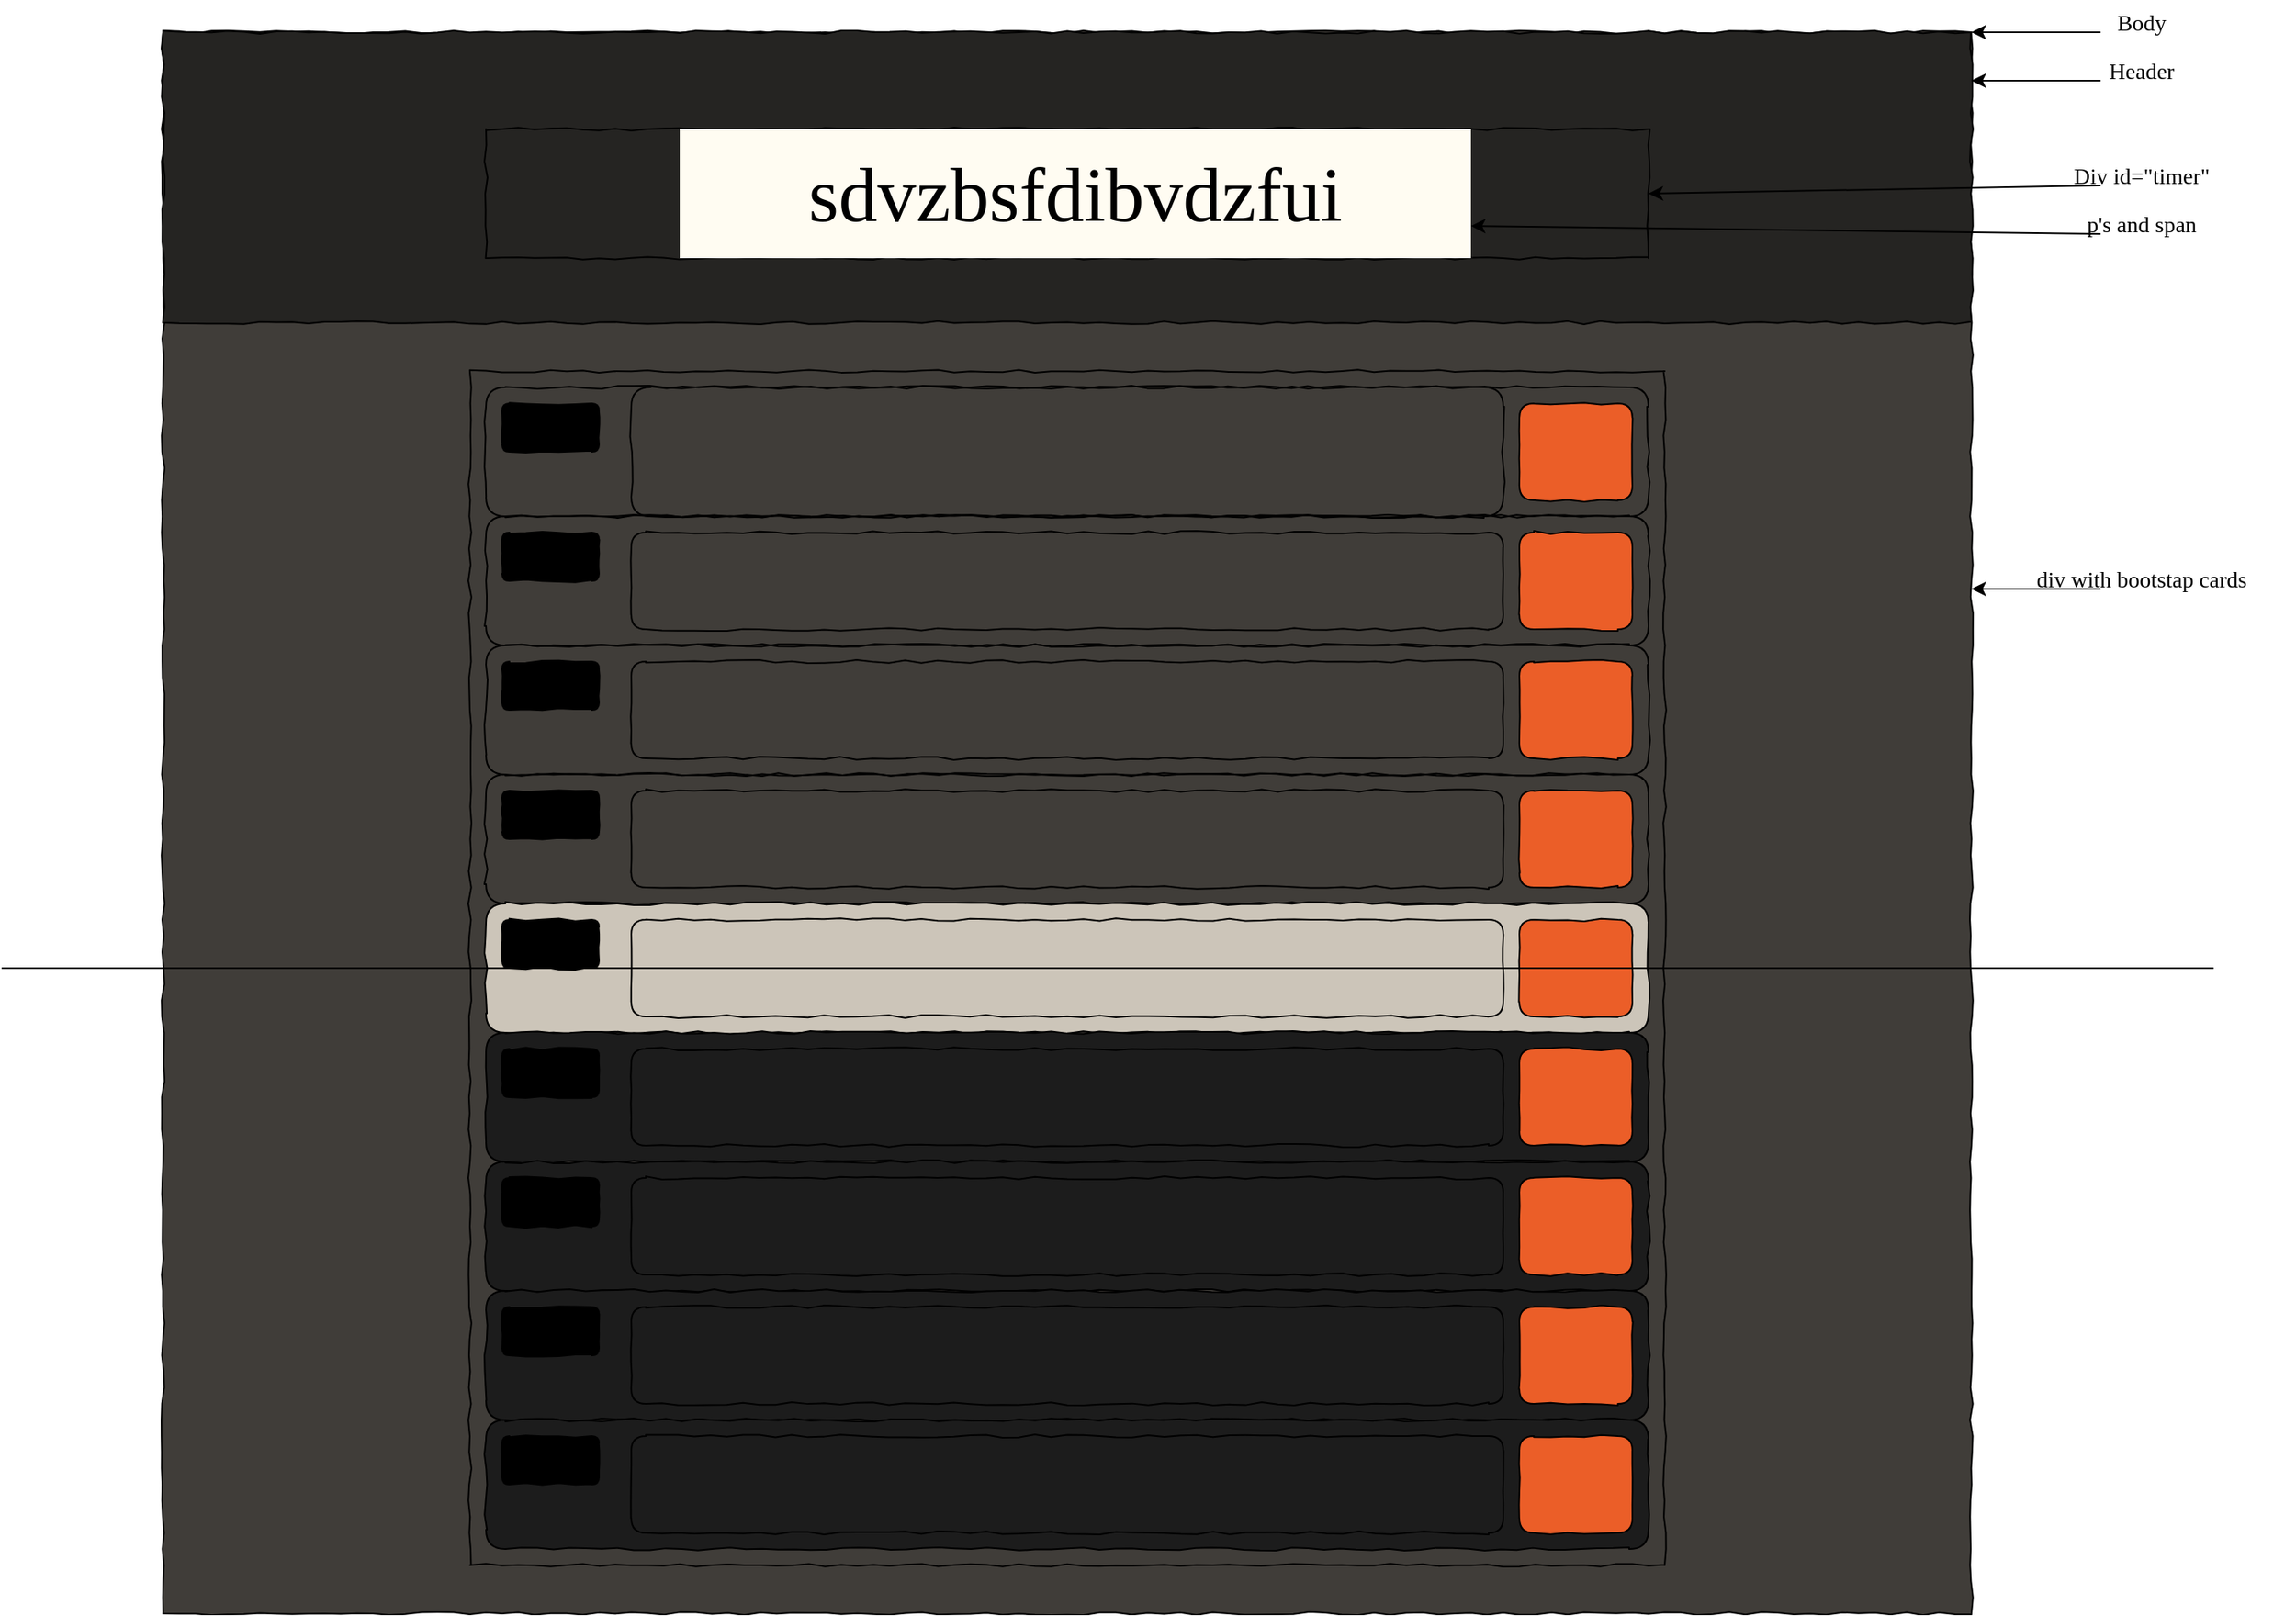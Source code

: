 <mxfile version="21.1.7" type="device">
  <diagram name="Page-1" id="03018318-947c-dd8e-b7a3-06fadd420f32">
    <mxGraphModel dx="2733" dy="1196" grid="1" gridSize="10" guides="1" tooltips="1" connect="1" arrows="1" fold="1" page="1" pageScale="1" pageWidth="1100" pageHeight="850" background="none" math="0" shadow="0">
      <root>
        <mxCell id="0" />
        <mxCell id="1" parent="0" />
        <mxCell id="677b7b8949515195-1" value="" style="whiteSpace=wrap;html=1;rounded=0;shadow=0;labelBackgroundColor=none;strokeColor=#000000;strokeWidth=1;fillColor=#403d39;fontFamily=Verdana;fontSize=12;fontColor=#000000;align=center;comic=1;" parent="1" vertex="1">
          <mxGeometry y="20" width="1120" height="980" as="geometry" />
        </mxCell>
        <mxCell id="4X58-Z-mhZ1VTJcCa72U-1" value="" style="rounded=0;whiteSpace=wrap;html=1;shadow=0;labelBackgroundColor=none;comic=1;strokeColor=default;strokeWidth=1;fontFamily=Verdana;fontSize=14;fontColor=#000000;fillColor=#252422;" vertex="1" parent="1">
          <mxGeometry y="20" width="1120" height="180" as="geometry" />
        </mxCell>
        <mxCell id="4X58-Z-mhZ1VTJcCa72U-2" value="" style="rounded=0;whiteSpace=wrap;html=1;shadow=0;labelBackgroundColor=none;comic=1;strokeColor=default;strokeWidth=1;fontFamily=Verdana;fontSize=14;fontColor=#000000;fillColor=none;" vertex="1" parent="1">
          <mxGeometry x="200" y="80" width="720" height="80" as="geometry" />
        </mxCell>
        <mxCell id="4X58-Z-mhZ1VTJcCa72U-4" value="" style="rounded=1;whiteSpace=wrap;html=1;shadow=0;labelBackgroundColor=none;comic=1;strokeColor=default;strokeWidth=1;fontFamily=Verdana;fontSize=14;fontColor=#000000;fillColor=none;" vertex="1" parent="1">
          <mxGeometry x="200" y="240" width="720" height="80" as="geometry" />
        </mxCell>
        <mxCell id="4X58-Z-mhZ1VTJcCa72U-5" value="" style="rounded=1;whiteSpace=wrap;html=1;shadow=0;labelBackgroundColor=none;comic=1;strokeColor=default;strokeWidth=1;fontFamily=Verdana;fontSize=14;fontColor=#000000;fillColor=none;" vertex="1" parent="1">
          <mxGeometry x="200" y="320" width="720" height="80" as="geometry" />
        </mxCell>
        <mxCell id="4X58-Z-mhZ1VTJcCa72U-6" value="" style="rounded=1;whiteSpace=wrap;html=1;shadow=0;labelBackgroundColor=none;comic=1;strokeColor=default;strokeWidth=1;fontFamily=Verdana;fontSize=14;fontColor=#000000;fillColor=none;" vertex="1" parent="1">
          <mxGeometry x="200" y="400" width="720" height="80" as="geometry" />
        </mxCell>
        <mxCell id="4X58-Z-mhZ1VTJcCa72U-7" value="" style="rounded=1;whiteSpace=wrap;html=1;shadow=0;labelBackgroundColor=none;comic=1;strokeColor=default;strokeWidth=1;fontFamily=Verdana;fontSize=14;fontColor=#000000;fillColor=none;" vertex="1" parent="1">
          <mxGeometry x="200" y="480" width="720" height="80" as="geometry" />
        </mxCell>
        <mxCell id="4X58-Z-mhZ1VTJcCa72U-8" value="" style="rounded=1;whiteSpace=wrap;html=1;shadow=0;labelBackgroundColor=none;comic=1;strokeColor=default;strokeWidth=1;fontFamily=Verdana;fontSize=14;fontColor=#000000;fillColor=#ccc5b9;" vertex="1" parent="1">
          <mxGeometry x="200" y="560" width="720" height="80" as="geometry" />
        </mxCell>
        <mxCell id="4X58-Z-mhZ1VTJcCa72U-9" value="" style="rounded=1;whiteSpace=wrap;html=1;shadow=0;labelBackgroundColor=none;comic=1;strokeColor=default;strokeWidth=1;fontFamily=Verdana;fontSize=14;fontColor=#000000;fillColor=#1c1c1c;" vertex="1" parent="1">
          <mxGeometry x="200" y="640" width="720" height="80" as="geometry" />
        </mxCell>
        <mxCell id="4X58-Z-mhZ1VTJcCa72U-10" value="" style="rounded=1;whiteSpace=wrap;html=1;shadow=0;labelBackgroundColor=none;comic=1;strokeColor=default;strokeWidth=1;fontFamily=Verdana;fontSize=14;fontColor=#000000;fillColor=#1c1c1c;" vertex="1" parent="1">
          <mxGeometry x="200" y="720" width="720" height="80" as="geometry" />
        </mxCell>
        <mxCell id="4X58-Z-mhZ1VTJcCa72U-11" value="" style="rounded=1;whiteSpace=wrap;html=1;shadow=0;labelBackgroundColor=none;comic=1;strokeColor=default;strokeWidth=1;fontFamily=Verdana;fontSize=14;fontColor=#000000;fillColor=#1c1c1c;" vertex="1" parent="1">
          <mxGeometry x="200" y="800" width="720" height="80" as="geometry" />
        </mxCell>
        <mxCell id="4X58-Z-mhZ1VTJcCa72U-12" value="" style="rounded=1;whiteSpace=wrap;html=1;shadow=0;labelBackgroundColor=none;comic=1;strokeColor=default;strokeWidth=1;fontFamily=Verdana;fontSize=14;fontColor=#000000;fillColor=#1c1c1c;" vertex="1" parent="1">
          <mxGeometry x="200" y="880" width="720" height="80" as="geometry" />
        </mxCell>
        <mxCell id="4X58-Z-mhZ1VTJcCa72U-16" value="" style="rounded=1;whiteSpace=wrap;html=1;shadow=0;labelBackgroundColor=none;comic=1;strokeColor=default;strokeWidth=1;fontFamily=Verdana;fontSize=14;fontColor=#000000;fillColor=#000000;" vertex="1" parent="1">
          <mxGeometry x="210" y="250" width="60" height="30" as="geometry" />
        </mxCell>
        <mxCell id="4X58-Z-mhZ1VTJcCa72U-17" value="" style="rounded=1;whiteSpace=wrap;html=1;shadow=0;labelBackgroundColor=none;comic=1;strokeColor=default;strokeWidth=1;fontFamily=Verdana;fontSize=14;fontColor=#000000;fillColor=none;" vertex="1" parent="1">
          <mxGeometry x="290" y="240" width="540" height="80" as="geometry" />
        </mxCell>
        <mxCell id="4X58-Z-mhZ1VTJcCa72U-18" value="" style="rounded=1;whiteSpace=wrap;html=1;shadow=0;labelBackgroundColor=none;comic=1;strokeColor=default;strokeWidth=1;fontFamily=Verdana;fontSize=14;fontColor=#000000;fillColor=#eb5e28;" vertex="1" parent="1">
          <mxGeometry x="840" y="250" width="70" height="60" as="geometry" />
        </mxCell>
        <mxCell id="4X58-Z-mhZ1VTJcCa72U-19" value="" style="rounded=1;whiteSpace=wrap;html=1;shadow=0;labelBackgroundColor=none;comic=1;strokeColor=default;strokeWidth=1;fontFamily=Verdana;fontSize=14;fontColor=#000000;fillColor=#000000;" vertex="1" parent="1">
          <mxGeometry x="210" y="330" width="60" height="30" as="geometry" />
        </mxCell>
        <mxCell id="4X58-Z-mhZ1VTJcCa72U-20" value="" style="rounded=1;whiteSpace=wrap;html=1;shadow=0;labelBackgroundColor=none;comic=1;strokeColor=default;strokeWidth=1;fontFamily=Verdana;fontSize=14;fontColor=#000000;fillColor=none;" vertex="1" parent="1">
          <mxGeometry x="290" y="330" width="540" height="60" as="geometry" />
        </mxCell>
        <mxCell id="4X58-Z-mhZ1VTJcCa72U-21" value="" style="rounded=1;whiteSpace=wrap;html=1;shadow=0;labelBackgroundColor=none;comic=1;strokeColor=default;strokeWidth=1;fontFamily=Verdana;fontSize=14;fontColor=#000000;fillColor=#eb5e28;" vertex="1" parent="1">
          <mxGeometry x="840" y="330" width="70" height="60" as="geometry" />
        </mxCell>
        <mxCell id="4X58-Z-mhZ1VTJcCa72U-22" value="" style="rounded=1;whiteSpace=wrap;html=1;shadow=0;labelBackgroundColor=none;comic=1;strokeColor=default;strokeWidth=1;fontFamily=Verdana;fontSize=14;fontColor=#000000;fillColor=#000000;" vertex="1" parent="1">
          <mxGeometry x="210" y="410" width="60" height="30" as="geometry" />
        </mxCell>
        <mxCell id="4X58-Z-mhZ1VTJcCa72U-23" value="" style="rounded=1;whiteSpace=wrap;html=1;shadow=0;labelBackgroundColor=none;comic=1;strokeColor=default;strokeWidth=1;fontFamily=Verdana;fontSize=14;fontColor=#000000;fillColor=none;" vertex="1" parent="1">
          <mxGeometry x="290" y="410" width="540" height="60" as="geometry" />
        </mxCell>
        <mxCell id="4X58-Z-mhZ1VTJcCa72U-24" value="" style="rounded=1;whiteSpace=wrap;html=1;shadow=0;labelBackgroundColor=none;comic=1;strokeColor=default;strokeWidth=1;fontFamily=Verdana;fontSize=14;fontColor=#000000;fillColor=#eb5e28;" vertex="1" parent="1">
          <mxGeometry x="840" y="410" width="70" height="60" as="geometry" />
        </mxCell>
        <mxCell id="4X58-Z-mhZ1VTJcCa72U-25" value="" style="rounded=1;whiteSpace=wrap;html=1;shadow=0;labelBackgroundColor=none;comic=1;strokeColor=default;strokeWidth=1;fontFamily=Verdana;fontSize=14;fontColor=#000000;fillColor=#000000;" vertex="1" parent="1">
          <mxGeometry x="210" y="490" width="60" height="30" as="geometry" />
        </mxCell>
        <mxCell id="4X58-Z-mhZ1VTJcCa72U-26" value="" style="rounded=1;whiteSpace=wrap;html=1;shadow=0;labelBackgroundColor=none;comic=1;strokeColor=default;strokeWidth=1;fontFamily=Verdana;fontSize=14;fontColor=#000000;fillColor=none;" vertex="1" parent="1">
          <mxGeometry x="290" y="490" width="540" height="60" as="geometry" />
        </mxCell>
        <mxCell id="4X58-Z-mhZ1VTJcCa72U-27" value="" style="rounded=1;whiteSpace=wrap;html=1;shadow=0;labelBackgroundColor=none;comic=1;strokeColor=default;strokeWidth=1;fontFamily=Verdana;fontSize=14;fontColor=#000000;fillColor=#eb5e28;" vertex="1" parent="1">
          <mxGeometry x="840" y="490" width="70" height="60" as="geometry" />
        </mxCell>
        <mxCell id="4X58-Z-mhZ1VTJcCa72U-28" value="" style="rounded=1;whiteSpace=wrap;html=1;shadow=0;labelBackgroundColor=none;comic=1;strokeColor=default;strokeWidth=1;fontFamily=Verdana;fontSize=14;fontColor=#000000;fillColor=#000000;" vertex="1" parent="1">
          <mxGeometry x="210" y="570" width="60" height="30" as="geometry" />
        </mxCell>
        <mxCell id="4X58-Z-mhZ1VTJcCa72U-29" value="" style="rounded=1;whiteSpace=wrap;html=1;shadow=0;labelBackgroundColor=none;comic=1;strokeColor=default;strokeWidth=1;fontFamily=Verdana;fontSize=14;fontColor=#000000;fillColor=none;" vertex="1" parent="1">
          <mxGeometry x="290" y="570" width="540" height="60" as="geometry" />
        </mxCell>
        <mxCell id="4X58-Z-mhZ1VTJcCa72U-30" value="" style="rounded=1;whiteSpace=wrap;html=1;shadow=0;labelBackgroundColor=none;comic=1;strokeColor=default;strokeWidth=1;fontFamily=Verdana;fontSize=14;fontColor=#000000;fillColor=#eb5e28;" vertex="1" parent="1">
          <mxGeometry x="840" y="570" width="70" height="60" as="geometry" />
        </mxCell>
        <mxCell id="4X58-Z-mhZ1VTJcCa72U-31" value="" style="rounded=1;whiteSpace=wrap;html=1;shadow=0;labelBackgroundColor=none;comic=1;strokeColor=default;strokeWidth=1;fontFamily=Verdana;fontSize=14;fontColor=#000000;fillColor=#000000;" vertex="1" parent="1">
          <mxGeometry x="210" y="650" width="60" height="30" as="geometry" />
        </mxCell>
        <mxCell id="4X58-Z-mhZ1VTJcCa72U-32" value="" style="rounded=1;whiteSpace=wrap;html=1;shadow=0;labelBackgroundColor=none;comic=1;strokeColor=default;strokeWidth=1;fontFamily=Verdana;fontSize=14;fontColor=#000000;fillColor=none;" vertex="1" parent="1">
          <mxGeometry x="290" y="650" width="540" height="60" as="geometry" />
        </mxCell>
        <mxCell id="4X58-Z-mhZ1VTJcCa72U-33" value="" style="rounded=1;whiteSpace=wrap;html=1;shadow=0;labelBackgroundColor=none;comic=1;strokeColor=default;strokeWidth=1;fontFamily=Verdana;fontSize=14;fontColor=#000000;fillColor=#eb5e28;" vertex="1" parent="1">
          <mxGeometry x="840" y="650" width="70" height="60" as="geometry" />
        </mxCell>
        <mxCell id="4X58-Z-mhZ1VTJcCa72U-34" value="" style="rounded=1;whiteSpace=wrap;html=1;shadow=0;labelBackgroundColor=none;comic=1;strokeColor=default;strokeWidth=1;fontFamily=Verdana;fontSize=14;fontColor=#000000;fillColor=#000000;" vertex="1" parent="1">
          <mxGeometry x="210" y="730" width="60" height="30" as="geometry" />
        </mxCell>
        <mxCell id="4X58-Z-mhZ1VTJcCa72U-35" value="" style="rounded=1;whiteSpace=wrap;html=1;shadow=0;labelBackgroundColor=none;comic=1;strokeColor=default;strokeWidth=1;fontFamily=Verdana;fontSize=14;fontColor=#000000;fillColor=none;" vertex="1" parent="1">
          <mxGeometry x="290" y="730" width="540" height="60" as="geometry" />
        </mxCell>
        <mxCell id="4X58-Z-mhZ1VTJcCa72U-36" value="" style="rounded=1;whiteSpace=wrap;html=1;shadow=0;labelBackgroundColor=none;comic=1;strokeColor=default;strokeWidth=1;fontFamily=Verdana;fontSize=14;fontColor=#000000;fillColor=#eb5e28;" vertex="1" parent="1">
          <mxGeometry x="840" y="730" width="70" height="60" as="geometry" />
        </mxCell>
        <mxCell id="4X58-Z-mhZ1VTJcCa72U-37" value="" style="rounded=1;whiteSpace=wrap;html=1;shadow=0;labelBackgroundColor=none;comic=1;strokeColor=default;strokeWidth=1;fontFamily=Verdana;fontSize=14;fontColor=#000000;fillColor=#000000;" vertex="1" parent="1">
          <mxGeometry x="210" y="810" width="60" height="30" as="geometry" />
        </mxCell>
        <mxCell id="4X58-Z-mhZ1VTJcCa72U-38" value="" style="rounded=1;whiteSpace=wrap;html=1;shadow=0;labelBackgroundColor=none;comic=1;strokeColor=default;strokeWidth=1;fontFamily=Verdana;fontSize=14;fontColor=#000000;fillColor=none;" vertex="1" parent="1">
          <mxGeometry x="290" y="810" width="540" height="60" as="geometry" />
        </mxCell>
        <mxCell id="4X58-Z-mhZ1VTJcCa72U-39" value="" style="rounded=1;whiteSpace=wrap;html=1;shadow=0;labelBackgroundColor=none;comic=1;strokeColor=default;strokeWidth=1;fontFamily=Verdana;fontSize=14;fontColor=#000000;fillColor=#eb5e28;" vertex="1" parent="1">
          <mxGeometry x="840" y="810" width="70" height="60" as="geometry" />
        </mxCell>
        <mxCell id="4X58-Z-mhZ1VTJcCa72U-40" value="" style="rounded=1;whiteSpace=wrap;html=1;shadow=0;labelBackgroundColor=none;comic=1;strokeColor=default;strokeWidth=1;fontFamily=Verdana;fontSize=14;fontColor=#000000;fillColor=#000000;" vertex="1" parent="1">
          <mxGeometry x="210" y="890" width="60" height="30" as="geometry" />
        </mxCell>
        <mxCell id="4X58-Z-mhZ1VTJcCa72U-41" value="" style="rounded=1;whiteSpace=wrap;html=1;shadow=0;labelBackgroundColor=none;comic=1;strokeColor=default;strokeWidth=1;fontFamily=Verdana;fontSize=14;fontColor=#000000;fillColor=none;" vertex="1" parent="1">
          <mxGeometry x="290" y="890" width="540" height="60" as="geometry" />
        </mxCell>
        <mxCell id="4X58-Z-mhZ1VTJcCa72U-42" value="" style="rounded=1;whiteSpace=wrap;html=1;shadow=0;labelBackgroundColor=none;comic=1;strokeColor=default;strokeWidth=1;fontFamily=Verdana;fontSize=14;fontColor=#000000;fillColor=#eb5e28;" vertex="1" parent="1">
          <mxGeometry x="840" y="890" width="70" height="60" as="geometry" />
        </mxCell>
        <mxCell id="4X58-Z-mhZ1VTJcCa72U-43" value="&lt;font style=&quot;font-size: 48px;&quot;&gt;sdvzbsfdibvdzfui&lt;/font&gt;" style="text;html=1;strokeColor=none;fillColor=#fffcf2;align=center;verticalAlign=middle;whiteSpace=wrap;rounded=0;fontSize=14;fontFamily=Verdana;fontColor=#000000;" vertex="1" parent="1">
          <mxGeometry x="320" y="80" width="490" height="80" as="geometry" />
        </mxCell>
        <mxCell id="4X58-Z-mhZ1VTJcCa72U-45" value="" style="edgeStyle=none;orthogonalLoop=1;jettySize=auto;html=1;rounded=0;fontFamily=Verdana;fontSize=14;fontColor=#000000;entryX=1;entryY=0;entryDx=0;entryDy=0;" edge="1" parent="1" target="677b7b8949515195-1">
          <mxGeometry width="100" relative="1" as="geometry">
            <mxPoint x="1200" y="20" as="sourcePoint" />
            <mxPoint x="1250" y="310" as="targetPoint" />
            <Array as="points" />
          </mxGeometry>
        </mxCell>
        <mxCell id="4X58-Z-mhZ1VTJcCa72U-48" value="Body" style="text;html=1;align=center;verticalAlign=middle;resizable=0;points=[];autosize=1;strokeColor=none;fillColor=none;fontSize=14;fontFamily=Verdana;fontColor=#000000;" vertex="1" parent="1">
          <mxGeometry x="1195" width="60" height="30" as="geometry" />
        </mxCell>
        <mxCell id="4X58-Z-mhZ1VTJcCa72U-49" value="" style="edgeStyle=none;orthogonalLoop=1;jettySize=auto;html=1;rounded=0;fontFamily=Verdana;fontSize=14;fontColor=#000000;entryX=1;entryY=0;entryDx=0;entryDy=0;" edge="1" parent="1">
          <mxGeometry width="100" relative="1" as="geometry">
            <mxPoint x="1200" y="50" as="sourcePoint" />
            <mxPoint x="1120" y="50" as="targetPoint" />
            <Array as="points" />
          </mxGeometry>
        </mxCell>
        <mxCell id="4X58-Z-mhZ1VTJcCa72U-50" value="Header" style="text;html=1;align=center;verticalAlign=middle;resizable=0;points=[];autosize=1;strokeColor=none;fillColor=none;fontSize=14;fontFamily=Verdana;fontColor=#000000;" vertex="1" parent="1">
          <mxGeometry x="1190" y="30" width="70" height="30" as="geometry" />
        </mxCell>
        <mxCell id="4X58-Z-mhZ1VTJcCa72U-51" value="" style="edgeStyle=none;orthogonalLoop=1;jettySize=auto;html=1;rounded=0;fontFamily=Verdana;fontSize=14;fontColor=#000000;entryX=1;entryY=0.5;entryDx=0;entryDy=0;" edge="1" parent="1" target="4X58-Z-mhZ1VTJcCa72U-2">
          <mxGeometry width="100" relative="1" as="geometry">
            <mxPoint x="1200" y="115" as="sourcePoint" />
            <mxPoint x="1120" y="115" as="targetPoint" />
            <Array as="points" />
          </mxGeometry>
        </mxCell>
        <mxCell id="4X58-Z-mhZ1VTJcCa72U-52" value="Div id=&quot;timer&quot;" style="text;html=1;align=center;verticalAlign=middle;resizable=0;points=[];autosize=1;strokeColor=none;fillColor=none;fontSize=14;fontFamily=Verdana;fontColor=#000000;" vertex="1" parent="1">
          <mxGeometry x="1160" y="95" width="130" height="30" as="geometry" />
        </mxCell>
        <mxCell id="4X58-Z-mhZ1VTJcCa72U-55" value="" style="endArrow=none;html=1;rounded=0;fontFamily=Verdana;fontSize=14;fontColor=#000000;" edge="1" parent="1">
          <mxGeometry width="50" height="50" relative="1" as="geometry">
            <mxPoint x="-100" y="600" as="sourcePoint" />
            <mxPoint x="1270" y="600" as="targetPoint" />
          </mxGeometry>
        </mxCell>
        <mxCell id="4X58-Z-mhZ1VTJcCa72U-57" value="" style="edgeStyle=none;orthogonalLoop=1;jettySize=auto;html=1;rounded=0;fontFamily=Verdana;fontSize=14;fontColor=#000000;entryX=1;entryY=0.75;entryDx=0;entryDy=0;" edge="1" parent="1" target="4X58-Z-mhZ1VTJcCa72U-43">
          <mxGeometry width="100" relative="1" as="geometry">
            <mxPoint x="1200" y="145" as="sourcePoint" />
            <mxPoint x="1120" y="145" as="targetPoint" />
            <Array as="points" />
          </mxGeometry>
        </mxCell>
        <mxCell id="4X58-Z-mhZ1VTJcCa72U-58" value="p&#39;s and span" style="text;html=1;align=center;verticalAlign=middle;resizable=0;points=[];autosize=1;strokeColor=none;fillColor=none;fontSize=14;fontFamily=Verdana;fontColor=#000000;" vertex="1" parent="1">
          <mxGeometry x="1170" y="125" width="110" height="30" as="geometry" />
        </mxCell>
        <mxCell id="4X58-Z-mhZ1VTJcCa72U-59" value="" style="rounded=0;whiteSpace=wrap;html=1;shadow=0;labelBackgroundColor=none;comic=1;strokeColor=default;strokeWidth=1;fontFamily=Verdana;fontSize=14;fontColor=#000000;fillColor=none;" vertex="1" parent="1">
          <mxGeometry x="190" y="230" width="740" height="740" as="geometry" />
        </mxCell>
        <mxCell id="4X58-Z-mhZ1VTJcCa72U-61" value="" style="edgeStyle=none;orthogonalLoop=1;jettySize=auto;html=1;rounded=0;fontFamily=Verdana;fontSize=14;fontColor=#000000;entryX=1;entryY=0;entryDx=0;entryDy=0;" edge="1" parent="1">
          <mxGeometry width="100" relative="1" as="geometry">
            <mxPoint x="1200" y="365" as="sourcePoint" />
            <mxPoint x="1120" y="365" as="targetPoint" />
            <Array as="points" />
          </mxGeometry>
        </mxCell>
        <mxCell id="4X58-Z-mhZ1VTJcCa72U-62" value="div with bootstap cards" style="text;html=1;align=center;verticalAlign=middle;resizable=0;points=[];autosize=1;strokeColor=none;fillColor=none;fontSize=14;fontFamily=Verdana;fontColor=#000000;" vertex="1" parent="1">
          <mxGeometry x="1130" y="345" width="190" height="30" as="geometry" />
        </mxCell>
      </root>
    </mxGraphModel>
  </diagram>
</mxfile>
